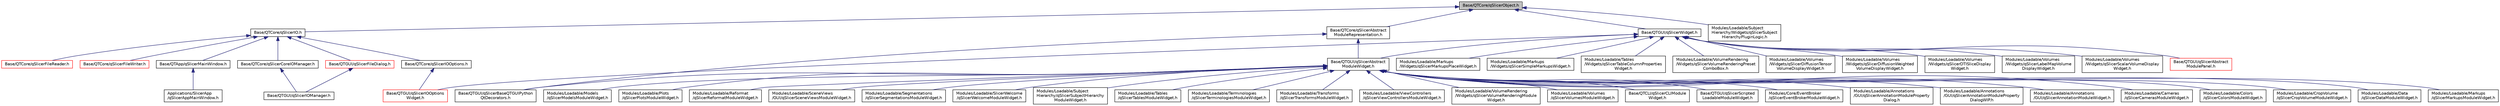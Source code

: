 digraph "Base/QTCore/qSlicerObject.h"
{
  bgcolor="transparent";
  edge [fontname="Helvetica",fontsize="10",labelfontname="Helvetica",labelfontsize="10"];
  node [fontname="Helvetica",fontsize="10",shape=record];
  Node3 [label="Base/QTCore/qSlicerObject.h",height=0.2,width=0.4,color="black", fillcolor="grey75", style="filled", fontcolor="black"];
  Node3 -> Node4 [dir="back",color="midnightblue",fontsize="10",style="solid",fontname="Helvetica"];
  Node4 [label="Base/QTCore/qSlicerAbstract\lModuleRepresentation.h",height=0.2,width=0.4,color="black",URL="$qSlicerAbstractModuleRepresentation_8h.html"];
  Node4 -> Node5 [dir="back",color="midnightblue",fontsize="10",style="solid",fontname="Helvetica"];
  Node5 [label="Base/QTGUI/qSlicerAbstract\lModuleWidget.h",height=0.2,width=0.4,color="black",URL="$qSlicerAbstractModuleWidget_8h.html"];
  Node5 -> Node6 [dir="back",color="midnightblue",fontsize="10",style="solid",fontname="Helvetica"];
  Node6 [label="Base/QTCLI/qSlicerCLIModule\lWidget.h",height=0.2,width=0.4,color="black",URL="$qSlicerCLIModuleWidget_8h.html"];
  Node5 -> Node7 [dir="back",color="midnightblue",fontsize="10",style="solid",fontname="Helvetica"];
  Node7 [label="Base/QTGUI/qSlicerBaseQTGUIPython\lQtDecorators.h",height=0.2,width=0.4,color="black",URL="$qSlicerBaseQTGUIPythonQtDecorators_8h.html"];
  Node5 -> Node8 [dir="back",color="midnightblue",fontsize="10",style="solid",fontname="Helvetica"];
  Node8 [label="Base/QTGUI/qSlicerScripted\lLoadableModuleWidget.h",height=0.2,width=0.4,color="black",URL="$qSlicerScriptedLoadableModuleWidget_8h.html"];
  Node5 -> Node9 [dir="back",color="midnightblue",fontsize="10",style="solid",fontname="Helvetica"];
  Node9 [label="Modules/Core/EventBroker\l/qSlicerEventBrokerModuleWidget.h",height=0.2,width=0.4,color="black",URL="$qSlicerEventBrokerModuleWidget_8h.html"];
  Node5 -> Node10 [dir="back",color="midnightblue",fontsize="10",style="solid",fontname="Helvetica"];
  Node10 [label="Modules/Loadable/Annotations\l/GUI/qSlicerAnnotationModuleProperty\lDialog.h",height=0.2,width=0.4,color="black",URL="$qSlicerAnnotationModulePropertyDialog_8h.html"];
  Node5 -> Node11 [dir="back",color="midnightblue",fontsize="10",style="solid",fontname="Helvetica"];
  Node11 [label="Modules/Loadable/Annotations\l/GUI/qSlicerAnnotationModuleProperty\lDialogWIP.h",height=0.2,width=0.4,color="black",URL="$qSlicerAnnotationModulePropertyDialogWIP_8h.html"];
  Node5 -> Node12 [dir="back",color="midnightblue",fontsize="10",style="solid",fontname="Helvetica"];
  Node12 [label="Modules/Loadable/Annotations\l/GUI/qSlicerAnnotationModuleWidget.h",height=0.2,width=0.4,color="black",URL="$qSlicerAnnotationModuleWidget_8h.html"];
  Node5 -> Node13 [dir="back",color="midnightblue",fontsize="10",style="solid",fontname="Helvetica"];
  Node13 [label="Modules/Loadable/Cameras\l/qSlicerCamerasModuleWidget.h",height=0.2,width=0.4,color="black",URL="$qSlicerCamerasModuleWidget_8h.html"];
  Node5 -> Node14 [dir="back",color="midnightblue",fontsize="10",style="solid",fontname="Helvetica"];
  Node14 [label="Modules/Loadable/Colors\l/qSlicerColorsModuleWidget.h",height=0.2,width=0.4,color="black",URL="$qSlicerColorsModuleWidget_8h.html"];
  Node5 -> Node15 [dir="back",color="midnightblue",fontsize="10",style="solid",fontname="Helvetica"];
  Node15 [label="Modules/Loadable/CropVolume\l/qSlicerCropVolumeModuleWidget.h",height=0.2,width=0.4,color="black",URL="$qSlicerCropVolumeModuleWidget_8h.html"];
  Node5 -> Node16 [dir="back",color="midnightblue",fontsize="10",style="solid",fontname="Helvetica"];
  Node16 [label="Modules/Loadable/Data\l/qSlicerDataModuleWidget.h",height=0.2,width=0.4,color="black",URL="$qSlicerDataModuleWidget_8h.html"];
  Node5 -> Node17 [dir="back",color="midnightblue",fontsize="10",style="solid",fontname="Helvetica"];
  Node17 [label="Modules/Loadable/Markups\l/qSlicerMarkupsModuleWidget.h",height=0.2,width=0.4,color="black",URL="$qSlicerMarkupsModuleWidget_8h.html"];
  Node5 -> Node18 [dir="back",color="midnightblue",fontsize="10",style="solid",fontname="Helvetica"];
  Node18 [label="Modules/Loadable/Models\l/qSlicerModelsModuleWidget.h",height=0.2,width=0.4,color="black",URL="$qSlicerModelsModuleWidget_8h.html"];
  Node5 -> Node19 [dir="back",color="midnightblue",fontsize="10",style="solid",fontname="Helvetica"];
  Node19 [label="Modules/Loadable/Plots\l/qSlicerPlotsModuleWidget.h",height=0.2,width=0.4,color="black",URL="$qSlicerPlotsModuleWidget_8h.html"];
  Node5 -> Node20 [dir="back",color="midnightblue",fontsize="10",style="solid",fontname="Helvetica"];
  Node20 [label="Modules/Loadable/Reformat\l/qSlicerReformatModuleWidget.h",height=0.2,width=0.4,color="black",URL="$qSlicerReformatModuleWidget_8h.html"];
  Node5 -> Node21 [dir="back",color="midnightblue",fontsize="10",style="solid",fontname="Helvetica"];
  Node21 [label="Modules/Loadable/SceneViews\l/GUI/qSlicerSceneViewsModuleWidget.h",height=0.2,width=0.4,color="black",URL="$qSlicerSceneViewsModuleWidget_8h.html"];
  Node5 -> Node22 [dir="back",color="midnightblue",fontsize="10",style="solid",fontname="Helvetica"];
  Node22 [label="Modules/Loadable/Segmentations\l/qSlicerSegmentationsModuleWidget.h",height=0.2,width=0.4,color="black",URL="$qSlicerSegmentationsModuleWidget_8h.html"];
  Node5 -> Node23 [dir="back",color="midnightblue",fontsize="10",style="solid",fontname="Helvetica"];
  Node23 [label="Modules/Loadable/SlicerWelcome\l/qSlicerWelcomeModuleWidget.h",height=0.2,width=0.4,color="black",URL="$qSlicerWelcomeModuleWidget_8h.html"];
  Node5 -> Node24 [dir="back",color="midnightblue",fontsize="10",style="solid",fontname="Helvetica"];
  Node24 [label="Modules/Loadable/Subject\lHierarchy/qSlicerSubjectHierarchy\lModuleWidget.h",height=0.2,width=0.4,color="black",URL="$qSlicerSubjectHierarchyModuleWidget_8h.html"];
  Node5 -> Node25 [dir="back",color="midnightblue",fontsize="10",style="solid",fontname="Helvetica"];
  Node25 [label="Modules/Loadable/Tables\l/qSlicerTablesModuleWidget.h",height=0.2,width=0.4,color="black",URL="$qSlicerTablesModuleWidget_8h.html"];
  Node5 -> Node26 [dir="back",color="midnightblue",fontsize="10",style="solid",fontname="Helvetica"];
  Node26 [label="Modules/Loadable/Terminologies\l/qSlicerTerminologiesModuleWidget.h",height=0.2,width=0.4,color="black",URL="$qSlicerTerminologiesModuleWidget_8h.html"];
  Node5 -> Node27 [dir="back",color="midnightblue",fontsize="10",style="solid",fontname="Helvetica"];
  Node27 [label="Modules/Loadable/Transforms\l/qSlicerTransformsModuleWidget.h",height=0.2,width=0.4,color="black",URL="$qSlicerTransformsModuleWidget_8h.html"];
  Node5 -> Node28 [dir="back",color="midnightblue",fontsize="10",style="solid",fontname="Helvetica"];
  Node28 [label="Modules/Loadable/ViewControllers\l/qSlicerViewControllersModuleWidget.h",height=0.2,width=0.4,color="black",URL="$qSlicerViewControllersModuleWidget_8h.html"];
  Node5 -> Node29 [dir="back",color="midnightblue",fontsize="10",style="solid",fontname="Helvetica"];
  Node29 [label="Modules/Loadable/VolumeRendering\l/Widgets/qSlicerVolumeRenderingModule\lWidget.h",height=0.2,width=0.4,color="black",URL="$qSlicerVolumeRenderingModuleWidget_8h.html"];
  Node5 -> Node30 [dir="back",color="midnightblue",fontsize="10",style="solid",fontname="Helvetica"];
  Node30 [label="Modules/Loadable/Volumes\l/qSlicerVolumesModuleWidget.h",height=0.2,width=0.4,color="black",URL="$qSlicerVolumesModuleWidget_8h.html"];
  Node4 -> Node7 [dir="back",color="midnightblue",fontsize="10",style="solid",fontname="Helvetica"];
  Node3 -> Node31 [dir="back",color="midnightblue",fontsize="10",style="solid",fontname="Helvetica"];
  Node31 [label="Base/QTCore/qSlicerIO.h",height=0.2,width=0.4,color="black",URL="$qSlicerIO_8h.html"];
  Node31 -> Node32 [dir="back",color="midnightblue",fontsize="10",style="solid",fontname="Helvetica"];
  Node32 [label="Base/QTApp/qSlicerMainWindow.h",height=0.2,width=0.4,color="black",URL="$qSlicerMainWindow_8h.html"];
  Node32 -> Node33 [dir="back",color="midnightblue",fontsize="10",style="solid",fontname="Helvetica"];
  Node33 [label="Applications/SlicerApp\l/qSlicerAppMainWindow.h",height=0.2,width=0.4,color="black",URL="$qSlicerAppMainWindow_8h.html"];
  Node31 -> Node34 [dir="back",color="midnightblue",fontsize="10",style="solid",fontname="Helvetica"];
  Node34 [label="Base/QTCore/qSlicerCoreIOManager.h",height=0.2,width=0.4,color="black",URL="$qSlicerCoreIOManager_8h.html"];
  Node34 -> Node35 [dir="back",color="midnightblue",fontsize="10",style="solid",fontname="Helvetica"];
  Node35 [label="Base/QTGUI/qSlicerIOManager.h",height=0.2,width=0.4,color="black",URL="$qSlicerIOManager_8h.html"];
  Node31 -> Node36 [dir="back",color="midnightblue",fontsize="10",style="solid",fontname="Helvetica"];
  Node36 [label="Base/QTCore/qSlicerFileReader.h",height=0.2,width=0.4,color="red",URL="$qSlicerFileReader_8h.html"];
  Node31 -> Node54 [dir="back",color="midnightblue",fontsize="10",style="solid",fontname="Helvetica"];
  Node54 [label="Base/QTCore/qSlicerFileWriter.h",height=0.2,width=0.4,color="red",URL="$qSlicerFileWriter_8h.html"];
  Node31 -> Node58 [dir="back",color="midnightblue",fontsize="10",style="solid",fontname="Helvetica"];
  Node58 [label="Base/QTCore/qSlicerIOOptions.h",height=0.2,width=0.4,color="black",URL="$qSlicerIOOptions_8h.html"];
  Node58 -> Node59 [dir="back",color="midnightblue",fontsize="10",style="solid",fontname="Helvetica"];
  Node59 [label="Base/QTGUI/qSlicerIOOptions\lWidget.h",height=0.2,width=0.4,color="red",URL="$qSlicerIOOptionsWidget_8h.html"];
  Node31 -> Node67 [dir="back",color="midnightblue",fontsize="10",style="solid",fontname="Helvetica"];
  Node67 [label="Base/QTGUI/qSlicerFileDialog.h",height=0.2,width=0.4,color="red",URL="$qSlicerFileDialog_8h.html"];
  Node67 -> Node35 [dir="back",color="midnightblue",fontsize="10",style="solid",fontname="Helvetica"];
  Node3 -> Node72 [dir="back",color="midnightblue",fontsize="10",style="solid",fontname="Helvetica"];
  Node72 [label="Base/QTGUI/qSlicerWidget.h",height=0.2,width=0.4,color="black",URL="$qSlicerWidget_8h.html"];
  Node72 -> Node73 [dir="back",color="midnightblue",fontsize="10",style="solid",fontname="Helvetica"];
  Node73 [label="Base/QTGUI/qSlicerAbstract\lModulePanel.h",height=0.2,width=0.4,color="red",URL="$qSlicerAbstractModulePanel_8h.html"];
  Node72 -> Node5 [dir="back",color="midnightblue",fontsize="10",style="solid",fontname="Helvetica"];
  Node72 -> Node59 [dir="back",color="midnightblue",fontsize="10",style="solid",fontname="Helvetica"];
  Node72 -> Node75 [dir="back",color="midnightblue",fontsize="10",style="solid",fontname="Helvetica"];
  Node75 [label="Modules/Loadable/Markups\l/Widgets/qSlicerMarkupsPlaceWidget.h",height=0.2,width=0.4,color="black",URL="$qSlicerMarkupsPlaceWidget_8h.html"];
  Node72 -> Node76 [dir="back",color="midnightblue",fontsize="10",style="solid",fontname="Helvetica"];
  Node76 [label="Modules/Loadable/Markups\l/Widgets/qSlicerSimpleMarkupsWidget.h",height=0.2,width=0.4,color="black",URL="$qSlicerSimpleMarkupsWidget_8h.html"];
  Node72 -> Node77 [dir="back",color="midnightblue",fontsize="10",style="solid",fontname="Helvetica"];
  Node77 [label="Modules/Loadable/Tables\l/Widgets/qSlicerTableColumnProperties\lWidget.h",height=0.2,width=0.4,color="black",URL="$qSlicerTableColumnPropertiesWidget_8h.html"];
  Node72 -> Node78 [dir="back",color="midnightblue",fontsize="10",style="solid",fontname="Helvetica"];
  Node78 [label="Modules/Loadable/VolumeRendering\l/Widgets/qSlicerVolumeRenderingPreset\lComboBox.h",height=0.2,width=0.4,color="black",URL="$qSlicerVolumeRenderingPresetComboBox_8h.html"];
  Node72 -> Node79 [dir="back",color="midnightblue",fontsize="10",style="solid",fontname="Helvetica"];
  Node79 [label="Modules/Loadable/Volumes\l/Widgets/qSlicerDiffusionTensor\lVolumeDisplayWidget.h",height=0.2,width=0.4,color="black",URL="$qSlicerDiffusionTensorVolumeDisplayWidget_8h.html"];
  Node72 -> Node80 [dir="back",color="midnightblue",fontsize="10",style="solid",fontname="Helvetica"];
  Node80 [label="Modules/Loadable/Volumes\l/Widgets/qSlicerDiffusionWeighted\lVolumeDisplayWidget.h",height=0.2,width=0.4,color="black",URL="$qSlicerDiffusionWeightedVolumeDisplayWidget_8h.html"];
  Node72 -> Node81 [dir="back",color="midnightblue",fontsize="10",style="solid",fontname="Helvetica"];
  Node81 [label="Modules/Loadable/Volumes\l/Widgets/qSlicerDTISliceDisplay\lWidget.h",height=0.2,width=0.4,color="black",URL="$qSlicerDTISliceDisplayWidget_8h.html"];
  Node72 -> Node82 [dir="back",color="midnightblue",fontsize="10",style="solid",fontname="Helvetica"];
  Node82 [label="Modules/Loadable/Volumes\l/Widgets/qSlicerLabelMapVolume\lDisplayWidget.h",height=0.2,width=0.4,color="black",URL="$qSlicerLabelMapVolumeDisplayWidget_8h.html"];
  Node72 -> Node83 [dir="back",color="midnightblue",fontsize="10",style="solid",fontname="Helvetica"];
  Node83 [label="Modules/Loadable/Volumes\l/Widgets/qSlicerScalarVolumeDisplay\lWidget.h",height=0.2,width=0.4,color="black",URL="$qSlicerScalarVolumeDisplayWidget_8h.html"];
  Node3 -> Node84 [dir="back",color="midnightblue",fontsize="10",style="solid",fontname="Helvetica"];
  Node84 [label="Modules/Loadable/Subject\lHierarchy/Widgets/qSlicerSubject\lHierarchyPluginLogic.h",height=0.2,width=0.4,color="black",URL="$qSlicerSubjectHierarchyPluginLogic_8h.html"];
}
